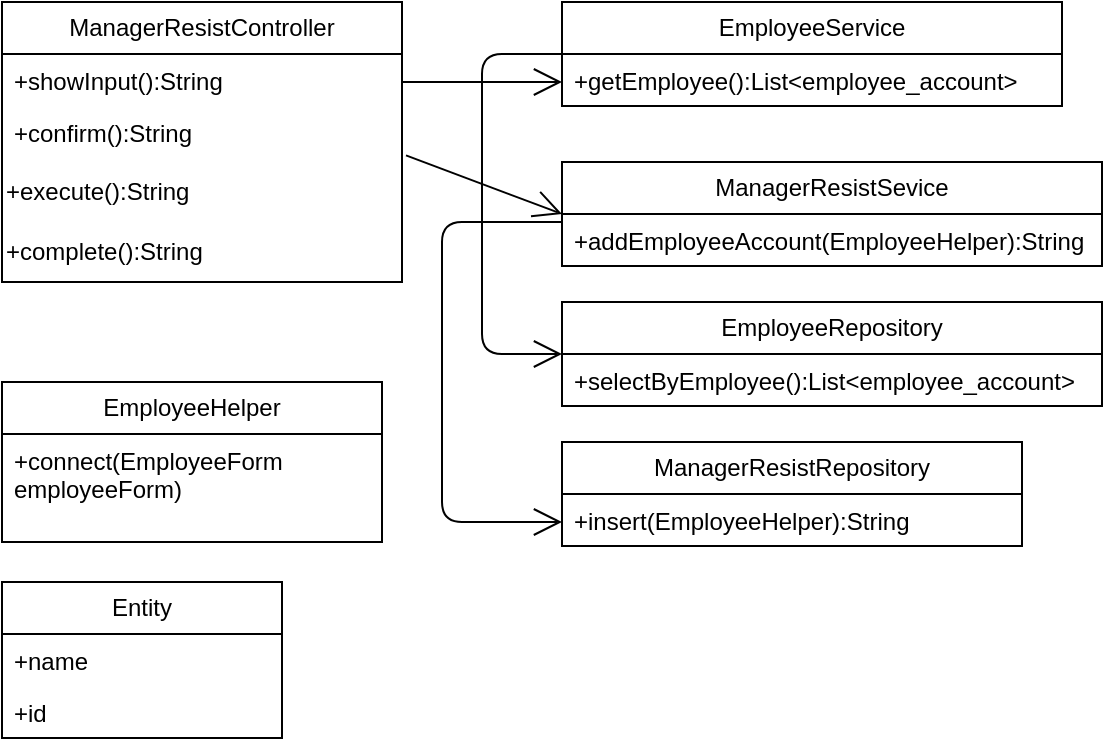 <mxfile>
    <diagram id="_NC29xrl79Gu2X2LzP9s" name="ページ1">
        <mxGraphModel dx="1186" dy="127" grid="1" gridSize="10" guides="1" tooltips="1" connect="1" arrows="1" fold="1" page="1" pageScale="1" pageWidth="850" pageHeight="1100" math="0" shadow="0">
            <root>
                <mxCell id="0"/>
                <mxCell id="1" parent="0"/>
                <mxCell id="9" value="ManagerResistController" style="swimlane;fontStyle=0;childLayout=stackLayout;horizontal=1;startSize=26;fillColor=none;horizontalStack=0;resizeParent=1;resizeParentMax=0;resizeLast=0;collapsible=1;marginBottom=0;whiteSpace=wrap;html=1;" parent="1" vertex="1">
                    <mxGeometry x="40" y="40" width="200" height="140" as="geometry"/>
                </mxCell>
                <mxCell id="10" value="+showInput():String&lt;span style=&quot;white-space: pre;&quot;&gt;&#x9;&lt;/span&gt;&lt;div&gt;&lt;br&gt;&lt;/div&gt;" style="text;strokeColor=none;fillColor=none;align=left;verticalAlign=top;spacingLeft=4;spacingRight=4;overflow=hidden;rotatable=0;points=[[0,0.5],[1,0.5]];portConstraint=eastwest;whiteSpace=wrap;html=1;" parent="9" vertex="1">
                    <mxGeometry y="26" width="200" height="26" as="geometry"/>
                </mxCell>
                <mxCell id="12" value="+confirm():String" style="text;strokeColor=none;fillColor=none;align=left;verticalAlign=top;spacingLeft=4;spacingRight=4;overflow=hidden;rotatable=0;points=[[0,0.5],[1,0.5]];portConstraint=eastwest;whiteSpace=wrap;html=1;" parent="9" vertex="1">
                    <mxGeometry y="52" width="200" height="28" as="geometry"/>
                </mxCell>
                <mxCell id="14" value="+execute():String" style="text;html=1;align=left;verticalAlign=middle;resizable=0;points=[];autosize=1;strokeColor=none;fillColor=none;" parent="9" vertex="1">
                    <mxGeometry y="80" width="200" height="30" as="geometry"/>
                </mxCell>
                <mxCell id="15" value="+complete():String" style="text;html=1;align=left;verticalAlign=middle;resizable=0;points=[];autosize=1;strokeColor=none;fillColor=none;" parent="9" vertex="1">
                    <mxGeometry y="110" width="200" height="30" as="geometry"/>
                </mxCell>
                <mxCell id="16" value="EmployeeService" style="swimlane;fontStyle=0;childLayout=stackLayout;horizontal=1;startSize=26;fillColor=none;horizontalStack=0;resizeParent=1;resizeParentMax=0;resizeLast=0;collapsible=1;marginBottom=0;whiteSpace=wrap;html=1;" parent="1" vertex="1">
                    <mxGeometry x="320" y="40" width="250" height="52" as="geometry"/>
                </mxCell>
                <mxCell id="17" value="+getEmployee():List&amp;lt;employee_account&amp;gt;" style="text;strokeColor=none;fillColor=none;align=left;verticalAlign=top;spacingLeft=4;spacingRight=4;overflow=hidden;rotatable=0;points=[[0,0.5],[1,0.5]];portConstraint=eastwest;whiteSpace=wrap;html=1;" parent="16" vertex="1">
                    <mxGeometry y="26" width="250" height="26" as="geometry"/>
                </mxCell>
                <mxCell id="20" value="ManagerResistSevice" style="swimlane;fontStyle=0;childLayout=stackLayout;horizontal=1;startSize=26;fillColor=none;horizontalStack=0;resizeParent=1;resizeParentMax=0;resizeLast=0;collapsible=1;marginBottom=0;whiteSpace=wrap;html=1;" parent="1" vertex="1">
                    <mxGeometry x="320" y="120" width="270" height="52" as="geometry"/>
                </mxCell>
                <mxCell id="22" value="+addEmployeeAccount(EmployeeHelper):String" style="text;strokeColor=none;fillColor=none;align=left;verticalAlign=top;spacingLeft=4;spacingRight=4;overflow=hidden;rotatable=0;points=[[0,0.5],[1,0.5]];portConstraint=eastwest;whiteSpace=wrap;html=1;" parent="20" vertex="1">
                    <mxGeometry y="26" width="270" height="26" as="geometry"/>
                </mxCell>
                <mxCell id="24" value="EmployeeRepository" style="swimlane;fontStyle=0;childLayout=stackLayout;horizontal=1;startSize=26;fillColor=none;horizontalStack=0;resizeParent=1;resizeParentMax=0;resizeLast=0;collapsible=1;marginBottom=0;whiteSpace=wrap;html=1;" parent="1" vertex="1">
                    <mxGeometry x="320" y="190" width="270" height="52" as="geometry"/>
                </mxCell>
                <mxCell id="27" value="+selectByEmployee():List&amp;lt;employee_account&amp;gt;" style="text;strokeColor=none;fillColor=none;align=left;verticalAlign=top;spacingLeft=4;spacingRight=4;overflow=hidden;rotatable=0;points=[[0,0.5],[1,0.5]];portConstraint=eastwest;whiteSpace=wrap;html=1;" parent="24" vertex="1">
                    <mxGeometry y="26" width="270" height="26" as="geometry"/>
                </mxCell>
                <mxCell id="28" value="ManagerResistRepository" style="swimlane;fontStyle=0;childLayout=stackLayout;horizontal=1;startSize=26;fillColor=none;horizontalStack=0;resizeParent=1;resizeParentMax=0;resizeLast=0;collapsible=1;marginBottom=0;whiteSpace=wrap;html=1;" parent="1" vertex="1">
                    <mxGeometry x="320" y="260" width="230" height="52" as="geometry"/>
                </mxCell>
                <mxCell id="29" value="+insert(EmployeeHelper):String" style="text;strokeColor=none;fillColor=none;align=left;verticalAlign=top;spacingLeft=4;spacingRight=4;overflow=hidden;rotatable=0;points=[[0,0.5],[1,0.5]];portConstraint=eastwest;whiteSpace=wrap;html=1;" parent="28" vertex="1">
                    <mxGeometry y="26" width="230" height="26" as="geometry"/>
                </mxCell>
                <mxCell id="32" value="" style="endArrow=open;endFill=1;endSize=12;html=1;" parent="1" edge="1">
                    <mxGeometry width="160" relative="1" as="geometry">
                        <mxPoint x="240" y="80" as="sourcePoint"/>
                        <mxPoint x="320" y="80" as="targetPoint"/>
                    </mxGeometry>
                </mxCell>
                <mxCell id="33" value="" style="endArrow=open;endFill=1;endSize=12;html=1;exitX=1.01;exitY=-0.111;exitDx=0;exitDy=0;exitPerimeter=0;entryX=0;entryY=0.5;entryDx=0;entryDy=0;" parent="1" source="14" target="20" edge="1">
                    <mxGeometry width="160" relative="1" as="geometry">
                        <mxPoint x="250" y="90" as="sourcePoint"/>
                        <mxPoint x="330" y="90" as="targetPoint"/>
                    </mxGeometry>
                </mxCell>
                <mxCell id="34" value="" style="endArrow=open;endFill=1;endSize=12;html=1;exitX=0;exitY=0.5;exitDx=0;exitDy=0;entryX=0;entryY=0.5;entryDx=0;entryDy=0;" parent="1" source="16" target="24" edge="1">
                    <mxGeometry width="160" relative="1" as="geometry">
                        <mxPoint x="252" y="127" as="sourcePoint"/>
                        <mxPoint x="280" y="220" as="targetPoint"/>
                        <Array as="points">
                            <mxPoint x="280" y="66"/>
                            <mxPoint x="280" y="154"/>
                            <mxPoint x="280" y="216"/>
                        </Array>
                    </mxGeometry>
                </mxCell>
                <mxCell id="35" value="" style="endArrow=open;endFill=1;endSize=12;html=1;exitX=0;exitY=0.5;exitDx=0;exitDy=0;entryX=0;entryY=0.5;entryDx=0;entryDy=0;" parent="1" edge="1">
                    <mxGeometry width="160" relative="1" as="geometry">
                        <mxPoint x="320" y="150" as="sourcePoint"/>
                        <mxPoint x="320" y="300" as="targetPoint"/>
                        <Array as="points">
                            <mxPoint x="260" y="150"/>
                            <mxPoint x="260" y="238"/>
                            <mxPoint x="260" y="300"/>
                        </Array>
                    </mxGeometry>
                </mxCell>
                <mxCell id="36" value="Entity" style="swimlane;fontStyle=0;childLayout=stackLayout;horizontal=1;startSize=26;fillColor=none;horizontalStack=0;resizeParent=1;resizeParentMax=0;resizeLast=0;collapsible=1;marginBottom=0;whiteSpace=wrap;html=1;" parent="1" vertex="1">
                    <mxGeometry x="40" y="330" width="140" height="78" as="geometry"/>
                </mxCell>
                <mxCell id="37" value="+name" style="text;strokeColor=none;fillColor=none;align=left;verticalAlign=top;spacingLeft=4;spacingRight=4;overflow=hidden;rotatable=0;points=[[0,0.5],[1,0.5]];portConstraint=eastwest;whiteSpace=wrap;html=1;" parent="36" vertex="1">
                    <mxGeometry y="26" width="140" height="26" as="geometry"/>
                </mxCell>
                <mxCell id="38" value="+id" style="text;strokeColor=none;fillColor=none;align=left;verticalAlign=top;spacingLeft=4;spacingRight=4;overflow=hidden;rotatable=0;points=[[0,0.5],[1,0.5]];portConstraint=eastwest;whiteSpace=wrap;html=1;" parent="36" vertex="1">
                    <mxGeometry y="52" width="140" height="26" as="geometry"/>
                </mxCell>
                <mxCell id="41" value="EmployeeHelper" style="swimlane;fontStyle=0;childLayout=stackLayout;horizontal=1;startSize=26;fillColor=none;horizontalStack=0;resizeParent=1;resizeParentMax=0;resizeLast=0;collapsible=1;marginBottom=0;whiteSpace=wrap;html=1;" parent="1" vertex="1">
                    <mxGeometry x="40" y="230" width="190" height="80" as="geometry"/>
                </mxCell>
                <mxCell id="42" value="+connect(EmployeeForm employeeForm)" style="text;strokeColor=none;fillColor=none;align=left;verticalAlign=top;spacingLeft=4;spacingRight=4;overflow=hidden;rotatable=0;points=[[0,0.5],[1,0.5]];portConstraint=eastwest;whiteSpace=wrap;html=1;" parent="41" vertex="1">
                    <mxGeometry y="26" width="190" height="54" as="geometry"/>
                </mxCell>
            </root>
        </mxGraphModel>
    </diagram>
</mxfile>